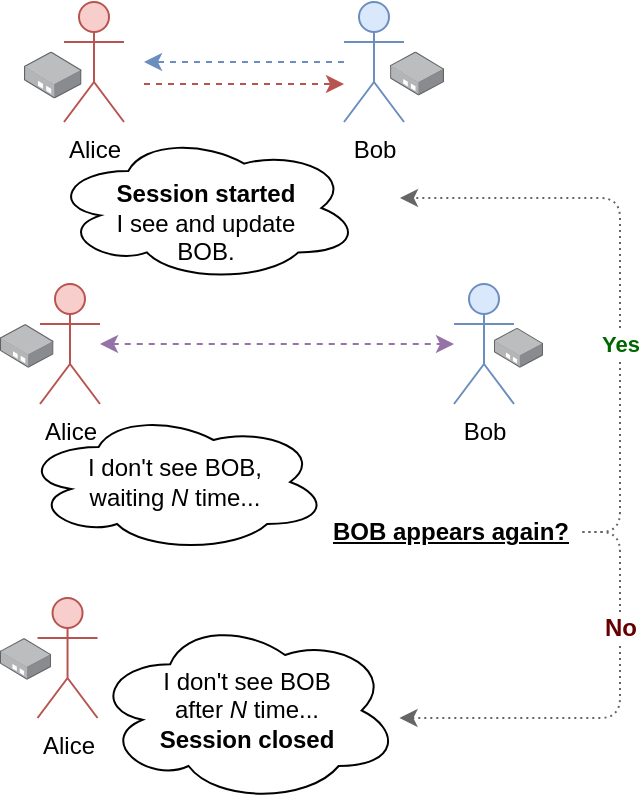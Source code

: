 <mxfile version="14.2.3" type="device"><diagram id="LcCPvJbm3-rDFmVqsNuU" name="Page-1"><mxGraphModel dx="950" dy="512" grid="1" gridSize="10" guides="1" tooltips="1" connect="1" arrows="1" fold="1" page="1" pageScale="1" pageWidth="827" pageHeight="1169" math="0" shadow="0"><root><mxCell id="0"/><mxCell id="1" parent="0"/><mxCell id="JLNpaMq6xUUPxW6Tnlwl-28" value="" style="points=[];aspect=fixed;html=1;align=center;shadow=0;dashed=0;image;image=img/lib/allied_telesis/media_converters/Media_Converter_Standalone.svg;" vertex="1" parent="1"><mxGeometry x="355.04" y="146.76" width="26.96" height="22" as="geometry"/></mxCell><mxCell id="JLNpaMq6xUUPxW6Tnlwl-10" style="edgeStyle=orthogonalEdgeStyle;rounded=0;orthogonalLoop=1;jettySize=auto;html=1;startArrow=none;startFill=0;fillColor=#f8cecc;strokeColor=#b85450;dashed=1;" edge="1" parent="1"><mxGeometry relative="1" as="geometry"><mxPoint x="232" y="163" as="sourcePoint"/><mxPoint x="332" y="163" as="targetPoint"/></mxGeometry></mxCell><mxCell id="JLNpaMq6xUUPxW6Tnlwl-1" value="Alice" style="shape=umlActor;verticalLabelPosition=bottom;verticalAlign=top;html=1;outlineConnect=0;fillColor=#f8cecc;strokeColor=#b85450;" vertex="1" parent="1"><mxGeometry x="192" y="122" width="30" height="60" as="geometry"/></mxCell><mxCell id="JLNpaMq6xUUPxW6Tnlwl-12" style="edgeStyle=orthogonalEdgeStyle;rounded=0;orthogonalLoop=1;jettySize=auto;html=1;startArrow=none;startFill=0;fillColor=#dae8fc;strokeColor=#6c8ebf;dashed=1;" edge="1" parent="1" source="JLNpaMq6xUUPxW6Tnlwl-8"><mxGeometry relative="1" as="geometry"><mxPoint x="232" y="152" as="targetPoint"/></mxGeometry></mxCell><mxCell id="JLNpaMq6xUUPxW6Tnlwl-8" value="Bob" style="shape=umlActor;verticalLabelPosition=bottom;verticalAlign=top;html=1;outlineConnect=0;fillColor=#dae8fc;strokeColor=#6c8ebf;" vertex="1" parent="1"><mxGeometry x="332" y="122" width="30" height="60" as="geometry"/></mxCell><mxCell id="JLNpaMq6xUUPxW6Tnlwl-18" value="" style="points=[];aspect=fixed;html=1;align=center;shadow=0;dashed=0;image;image=img/lib/allied_telesis/media_converters/Media_Converter_Standalone.svg;" vertex="1" parent="1"><mxGeometry x="172" y="146.76" width="28.77" height="23.48" as="geometry"/></mxCell><mxCell id="JLNpaMq6xUUPxW6Tnlwl-19" value="&lt;b style=&quot;font-size: 12px&quot;&gt;&lt;br&gt;Session started&lt;/b&gt;&lt;br style=&quot;font-size: 12px&quot;&gt;I see and update &lt;br style=&quot;font-size: 12px&quot;&gt;BOB." style="ellipse;shape=cloud;whiteSpace=wrap;html=1;fontSize=12;" vertex="1" parent="1"><mxGeometry x="185.54" y="188" width="154.46" height="74" as="geometry"/></mxCell><mxCell id="JLNpaMq6xUUPxW6Tnlwl-21" style="edgeStyle=orthogonalEdgeStyle;rounded=0;orthogonalLoop=1;jettySize=auto;html=1;startArrow=classic;startFill=1;fillColor=#e1d5e7;strokeColor=#9673a6;dashed=1;" edge="1" parent="1" source="JLNpaMq6xUUPxW6Tnlwl-22" target="JLNpaMq6xUUPxW6Tnlwl-24"><mxGeometry relative="1" as="geometry"><mxPoint x="243.38" y="294" as="sourcePoint"/><mxPoint x="333.38" y="294" as="targetPoint"/></mxGeometry></mxCell><mxCell id="JLNpaMq6xUUPxW6Tnlwl-22" value="Alice" style="shape=umlActor;verticalLabelPosition=bottom;verticalAlign=top;html=1;outlineConnect=0;fillColor=#f8cecc;strokeColor=#b85450;" vertex="1" parent="1"><mxGeometry x="180" y="263" width="30" height="60" as="geometry"/></mxCell><mxCell id="JLNpaMq6xUUPxW6Tnlwl-24" value="Bob" style="shape=umlActor;verticalLabelPosition=bottom;verticalAlign=top;html=1;outlineConnect=0;fillColor=#dae8fc;strokeColor=#6c8ebf;" vertex="1" parent="1"><mxGeometry x="387" y="263" width="30" height="60" as="geometry"/></mxCell><mxCell id="JLNpaMq6xUUPxW6Tnlwl-25" value="" style="points=[];aspect=fixed;html=1;align=center;shadow=0;dashed=0;image;image=img/lib/allied_telesis/media_converters/Media_Converter_Standalone.svg;" vertex="1" parent="1"><mxGeometry x="160" y="283" width="26.77" height="21.84" as="geometry"/></mxCell><mxCell id="JLNpaMq6xUUPxW6Tnlwl-27" value="I don't see BOB,&lt;br&gt;waiting &lt;i&gt;N&lt;/i&gt; time..." style="ellipse;shape=cloud;whiteSpace=wrap;html=1;" vertex="1" parent="1"><mxGeometry x="171" y="327" width="153.23" height="70" as="geometry"/></mxCell><mxCell id="JLNpaMq6xUUPxW6Tnlwl-34" value="Alice" style="shape=umlActor;verticalLabelPosition=bottom;verticalAlign=top;html=1;outlineConnect=0;fillColor=#f8cecc;strokeColor=#b85450;" vertex="1" parent="1"><mxGeometry x="178.77" y="420" width="30" height="60" as="geometry"/></mxCell><mxCell id="JLNpaMq6xUUPxW6Tnlwl-36" value="" style="points=[];aspect=fixed;html=1;align=center;shadow=0;dashed=0;image;image=img/lib/allied_telesis/media_converters/Media_Converter_Standalone.svg;" vertex="1" parent="1"><mxGeometry x="160" y="440" width="25.54" height="20.84" as="geometry"/></mxCell><mxCell id="JLNpaMq6xUUPxW6Tnlwl-37" value="I don't see BOB &lt;br&gt;after &lt;i&gt;N&lt;/i&gt;&amp;nbsp;time...&lt;br&gt;&lt;b&gt;Session closed&lt;/b&gt;" style="ellipse;shape=cloud;whiteSpace=wrap;html=1;" vertex="1" parent="1"><mxGeometry x="206.77" y="430" width="153.23" height="92.5" as="geometry"/></mxCell><mxCell id="JLNpaMq6xUUPxW6Tnlwl-38" value="" style="edgeStyle=elbowEdgeStyle;elbow=horizontal;endArrow=classic;html=1;dashed=1;strokeColor=#666666;dashPattern=1 2;" edge="1" parent="1" source="JLNpaMq6xUUPxW6Tnlwl-43"><mxGeometry width="50" height="50" relative="1" as="geometry"><mxPoint x="350" y="401.25" as="sourcePoint"/><mxPoint x="360" y="220" as="targetPoint"/><Array as="points"><mxPoint x="470" y="310"/></Array></mxGeometry></mxCell><mxCell id="JLNpaMq6xUUPxW6Tnlwl-40" value="Yes" style="edgeLabel;html=1;align=center;verticalAlign=middle;resizable=0;points=[];fontStyle=1;fontColor=#006600;" vertex="1" connectable="0" parent="JLNpaMq6xUUPxW6Tnlwl-38"><mxGeometry x="0.258" y="-2" relative="1" as="geometry"><mxPoint y="75" as="offset"/></mxGeometry></mxCell><mxCell id="JLNpaMq6xUUPxW6Tnlwl-41" value="" style="edgeStyle=elbowEdgeStyle;elbow=horizontal;endArrow=classic;html=1;dashed=1;dashPattern=1 2;strokeColor=#666666;" edge="1" parent="1" source="JLNpaMq6xUUPxW6Tnlwl-43" target="JLNpaMq6xUUPxW6Tnlwl-37"><mxGeometry width="50" height="50" relative="1" as="geometry"><mxPoint x="350" y="410" as="sourcePoint"/><mxPoint x="370" y="480" as="targetPoint"/><Array as="points"><mxPoint x="470" y="480"/></Array></mxGeometry></mxCell><mxCell id="JLNpaMq6xUUPxW6Tnlwl-46" value="No" style="edgeLabel;html=1;align=center;verticalAlign=middle;resizable=0;points=[];fontSize=12;fontStyle=1;fontColor=#660000;" vertex="1" connectable="0" parent="JLNpaMq6xUUPxW6Tnlwl-41"><mxGeometry x="-0.06" relative="1" as="geometry"><mxPoint y="-37.54" as="offset"/></mxGeometry></mxCell><mxCell id="JLNpaMq6xUUPxW6Tnlwl-43" value="BOB appears again?" style="text;strokeColor=none;fillColor=none;html=1;fontSize=12;fontStyle=5;verticalAlign=middle;align=center;labelBackgroundColor=#ffffff;whiteSpace=wrap;" vertex="1" parent="1"><mxGeometry x="320" y="371" width="131.23" height="32" as="geometry"/></mxCell><mxCell id="JLNpaMq6xUUPxW6Tnlwl-47" value="" style="points=[];aspect=fixed;html=1;align=center;shadow=0;dashed=0;image;image=img/lib/allied_telesis/media_converters/Media_Converter_Standalone.svg;" vertex="1" parent="1"><mxGeometry x="407" y="284.84" width="24.51" height="20" as="geometry"/></mxCell></root></mxGraphModel></diagram></mxfile>